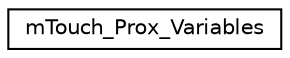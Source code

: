 digraph "Graphical Class Hierarchy"
{
  edge [fontname="Helvetica",fontsize="10",labelfontname="Helvetica",labelfontsize="10"];
  node [fontname="Helvetica",fontsize="10",shape=record];
  rankdir="LR";
  Node1 [label="mTouch_Prox_Variables",height=0.2,width=0.4,color="black", fillcolor="white", style="filled",URL="$structm_touch___prox___variables.html"];
}

